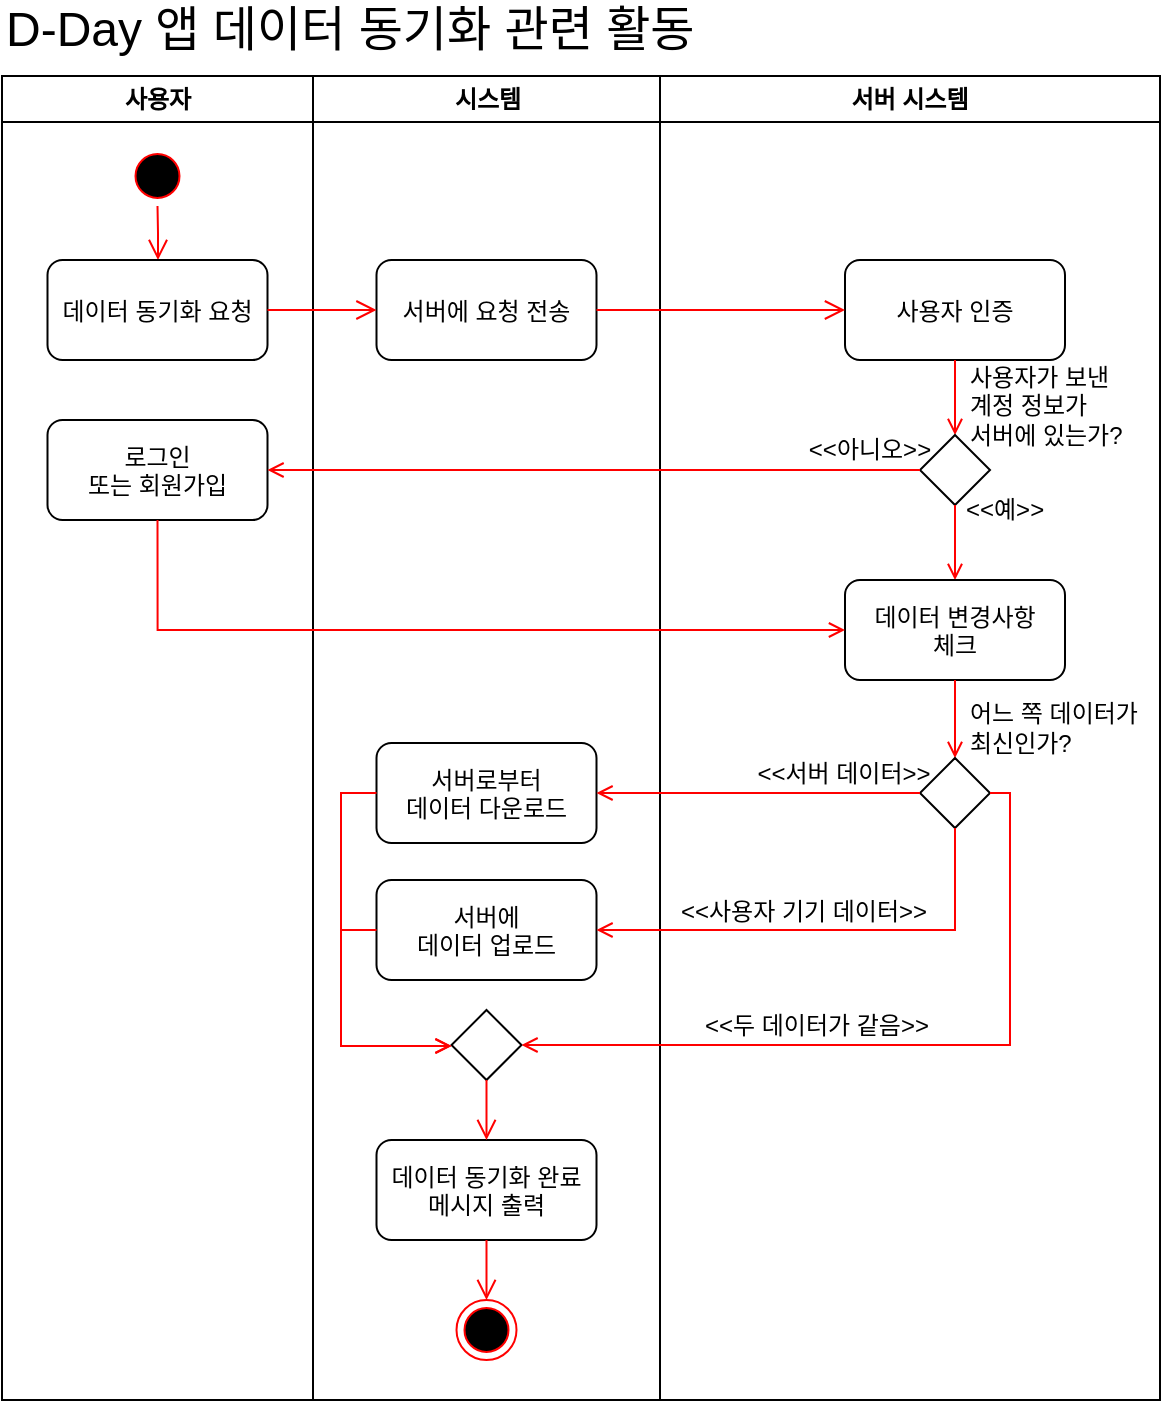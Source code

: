 <mxfile version="26.2.12">
  <diagram name="페이지-1" id="g6CH99r--_x_THVzbAb0">
    <mxGraphModel dx="1429" dy="711" grid="1" gridSize="10" guides="1" tooltips="1" connect="1" arrows="1" fold="1" page="1" pageScale="1" pageWidth="827" pageHeight="1169" math="0" shadow="0">
      <root>
        <mxCell id="0" />
        <mxCell id="1" parent="0" />
        <mxCell id="t_auLCXmTcXrtDB10hNU-1" value="사용자" style="swimlane;whiteSpace=wrap;startSize=23;" parent="1" vertex="1">
          <mxGeometry x="101" y="118" width="155.5" height="662" as="geometry" />
        </mxCell>
        <mxCell id="t_auLCXmTcXrtDB10hNU-2" value="" style="ellipse;shape=startState;fillColor=#000000;strokeColor=#ff0000;" parent="t_auLCXmTcXrtDB10hNU-1" vertex="1">
          <mxGeometry x="62.75" y="35" width="30" height="30" as="geometry" />
        </mxCell>
        <mxCell id="t_auLCXmTcXrtDB10hNU-3" value="" style="edgeStyle=elbowEdgeStyle;elbow=horizontal;verticalAlign=bottom;endArrow=open;endSize=8;strokeColor=#FF0000;endFill=1;rounded=0" parent="t_auLCXmTcXrtDB10hNU-1" source="t_auLCXmTcXrtDB10hNU-2" target="t_auLCXmTcXrtDB10hNU-4" edge="1">
          <mxGeometry x="90" y="40" as="geometry">
            <mxPoint x="77.75" y="105" as="targetPoint" />
          </mxGeometry>
        </mxCell>
        <mxCell id="t_auLCXmTcXrtDB10hNU-4" value="데이터 동기화 요청" style="rounded=1;" parent="t_auLCXmTcXrtDB10hNU-1" vertex="1">
          <mxGeometry x="22.75" y="92" width="110" height="50" as="geometry" />
        </mxCell>
        <mxCell id="t_auLCXmTcXrtDB10hNU-10" value="시스템" style="swimlane;whiteSpace=wrap;container=0;" parent="1" vertex="1">
          <mxGeometry x="256.5" y="118" width="173.5" height="662" as="geometry" />
        </mxCell>
        <mxCell id="FU9CTXAj7MX2D6ZiwL1d-8" value="데이터 동기화 완료&#xa;메시지 출력" style="rounded=1;" vertex="1" parent="t_auLCXmTcXrtDB10hNU-10">
          <mxGeometry x="31.75" y="532" width="110" height="50" as="geometry" />
        </mxCell>
        <mxCell id="FU9CTXAj7MX2D6ZiwL1d-2" value="서버에 요청 전송" style="rounded=1;" vertex="1" parent="t_auLCXmTcXrtDB10hNU-10">
          <mxGeometry x="31.75" y="92" width="110" height="50" as="geometry" />
        </mxCell>
        <mxCell id="t_auLCXmTcXrtDB10hNU-6" value="" style="ellipse;shape=endState;fillColor=#000000;strokeColor=#ff0000" parent="t_auLCXmTcXrtDB10hNU-10" vertex="1">
          <mxGeometry x="71.75" y="612" width="30" height="30" as="geometry" />
        </mxCell>
        <mxCell id="t_auLCXmTcXrtDB10hNU-27" value="" style="rhombus;whiteSpace=wrap;html=1;" parent="t_auLCXmTcXrtDB10hNU-10" vertex="1">
          <mxGeometry x="69.25" y="467" width="35" height="35" as="geometry" />
        </mxCell>
        <mxCell id="t_auLCXmTcXrtDB10hNU-30" value="" style="rounded=0;orthogonalLoop=1;jettySize=auto;html=1;fontSize=12;startSize=8;endSize=8;strokeColor=#FF0000;endArrow=open;endFill=0;exitX=0.5;exitY=1;exitDx=0;exitDy=0;entryX=0.5;entryY=0;entryDx=0;entryDy=0;" parent="t_auLCXmTcXrtDB10hNU-10" source="t_auLCXmTcXrtDB10hNU-27" target="FU9CTXAj7MX2D6ZiwL1d-8" edge="1">
          <mxGeometry relative="1" as="geometry">
            <mxPoint x="149.25" y="199.5" as="sourcePoint" />
            <mxPoint x="208.25" y="199.5" as="targetPoint" />
          </mxGeometry>
        </mxCell>
        <mxCell id="t_auLCXmTcXrtDB10hNU-8" value="서버에&#xa;데이터 업로드" style="rounded=1;" parent="t_auLCXmTcXrtDB10hNU-10" vertex="1">
          <mxGeometry x="31.75" y="402" width="110" height="50" as="geometry" />
        </mxCell>
        <mxCell id="t_auLCXmTcXrtDB10hNU-9" value="" style="endArrow=open;strokeColor=#FF0000;endFill=1;rounded=0;entryX=0;entryY=0.5;entryDx=0;entryDy=0;exitX=0;exitY=0.5;exitDx=0;exitDy=0;edgeStyle=orthogonalEdgeStyle;" parent="t_auLCXmTcXrtDB10hNU-10" source="t_auLCXmTcXrtDB10hNU-8" target="t_auLCXmTcXrtDB10hNU-27" edge="1">
          <mxGeometry relative="1" as="geometry">
            <mxPoint x="217.75" y="422" as="sourcePoint" />
            <mxPoint x="-18" y="427" as="targetPoint" />
            <Array as="points">
              <mxPoint x="14" y="427" />
              <mxPoint x="14" y="485" />
              <mxPoint x="69" y="485" />
            </Array>
          </mxGeometry>
        </mxCell>
        <mxCell id="t_auLCXmTcXrtDB10hNU-25" value="서버로부터&#xa;데이터 다운로드" style="rounded=1;" parent="t_auLCXmTcXrtDB10hNU-10" vertex="1">
          <mxGeometry x="31.75" y="333.5" width="110" height="50" as="geometry" />
        </mxCell>
        <mxCell id="t_auLCXmTcXrtDB10hNU-28" value="" style="endArrow=open;strokeColor=#FF0000;endFill=1;rounded=0;entryX=0;entryY=0.5;entryDx=0;entryDy=0;exitX=0;exitY=0.5;exitDx=0;exitDy=0;edgeStyle=orthogonalEdgeStyle;" parent="t_auLCXmTcXrtDB10hNU-10" source="t_auLCXmTcXrtDB10hNU-25" target="t_auLCXmTcXrtDB10hNU-27" edge="1">
          <mxGeometry relative="1" as="geometry">
            <mxPoint x="49" y="466" as="sourcePoint" />
            <mxPoint x="5" y="536" as="targetPoint" />
            <Array as="points">
              <mxPoint x="14" y="359" />
              <mxPoint x="14" y="485" />
              <mxPoint x="69" y="485" />
            </Array>
          </mxGeometry>
        </mxCell>
        <mxCell id="FU9CTXAj7MX2D6ZiwL1d-10" value="" style="rounded=0;orthogonalLoop=1;jettySize=auto;html=1;fontSize=12;startSize=8;endSize=8;strokeColor=#FF0000;endArrow=open;endFill=0;exitX=0.5;exitY=1;exitDx=0;exitDy=0;entryX=0.5;entryY=0;entryDx=0;entryDy=0;" edge="1" parent="t_auLCXmTcXrtDB10hNU-10" source="FU9CTXAj7MX2D6ZiwL1d-8" target="t_auLCXmTcXrtDB10hNU-6">
          <mxGeometry relative="1" as="geometry">
            <mxPoint x="97" y="517" as="sourcePoint" />
            <mxPoint x="97" y="542" as="targetPoint" />
          </mxGeometry>
        </mxCell>
        <mxCell id="t_auLCXmTcXrtDB10hNU-18" value="D-Day 앱 데이터 동기화 관련 활동" style="text;html=1;align=left;verticalAlign=middle;whiteSpace=wrap;rounded=0;fontSize=24;" parent="1" vertex="1">
          <mxGeometry x="101" y="80" width="385.5" height="30" as="geometry" />
        </mxCell>
        <mxCell id="t_auLCXmTcXrtDB10hNU-19" value="서버 시스템" style="swimlane;whiteSpace=wrap;startSize=23;container=0;" parent="1" vertex="1">
          <mxGeometry x="430" y="118" width="250" height="662" as="geometry" />
        </mxCell>
        <mxCell id="t_auLCXmTcXrtDB10hNU-32" value="사용자 인증" style="rounded=1;" parent="t_auLCXmTcXrtDB10hNU-19" vertex="1">
          <mxGeometry x="92.5" y="92" width="110" height="50" as="geometry" />
        </mxCell>
        <mxCell id="t_auLCXmTcXrtDB10hNU-35" value="&lt;div&gt;사용자가 보낸&lt;/div&gt;&lt;div&gt;계정 정보가&lt;/div&gt;&lt;div&gt;서버에 있는가?&lt;/div&gt;" style="text;html=1;align=left;verticalAlign=middle;whiteSpace=wrap;rounded=0;" parent="t_auLCXmTcXrtDB10hNU-19" vertex="1">
          <mxGeometry x="152.5" y="150" width="90" height="30" as="geometry" />
        </mxCell>
        <mxCell id="t_auLCXmTcXrtDB10hNU-34" value="" style="endArrow=open;strokeColor=#FF0000;endFill=1;rounded=0;exitX=0.5;exitY=1;exitDx=0;exitDy=0;" parent="t_auLCXmTcXrtDB10hNU-19" source="t_auLCXmTcXrtDB10hNU-32" target="t_auLCXmTcXrtDB10hNU-33" edge="1">
          <mxGeometry relative="1" as="geometry">
            <mxPoint x="-290.5" y="197" as="sourcePoint" />
            <mxPoint x="-290.5" y="247" as="targetPoint" />
            <Array as="points" />
          </mxGeometry>
        </mxCell>
        <mxCell id="t_auLCXmTcXrtDB10hNU-42" value="&amp;lt;&amp;lt;아니오&amp;gt;&amp;gt;" style="text;html=1;align=center;verticalAlign=middle;whiteSpace=wrap;rounded=0;" parent="t_auLCXmTcXrtDB10hNU-19" vertex="1">
          <mxGeometry x="70" y="172" width="70" height="30" as="geometry" />
        </mxCell>
        <mxCell id="t_auLCXmTcXrtDB10hNU-33" value="" style="rhombus;whiteSpace=wrap;html=1;" parent="t_auLCXmTcXrtDB10hNU-19" vertex="1">
          <mxGeometry x="130" y="179.5" width="35" height="35" as="geometry" />
        </mxCell>
        <mxCell id="t_auLCXmTcXrtDB10hNU-38" value="&amp;lt;&amp;lt;예&amp;gt;&amp;gt;" style="text;html=1;align=left;verticalAlign=middle;whiteSpace=wrap;rounded=0;" parent="t_auLCXmTcXrtDB10hNU-19" vertex="1">
          <mxGeometry x="151" y="202" width="60" height="30" as="geometry" />
        </mxCell>
        <mxCell id="FU9CTXAj7MX2D6ZiwL1d-4" value="" style="endArrow=open;strokeColor=#FF0000;endFill=1;rounded=0;exitX=0.5;exitY=1;exitDx=0;exitDy=0;entryX=0.5;entryY=0;entryDx=0;entryDy=0;" edge="1" parent="t_auLCXmTcXrtDB10hNU-19" source="t_auLCXmTcXrtDB10hNU-33" target="t_auLCXmTcXrtDB10hNU-22">
          <mxGeometry relative="1" as="geometry">
            <mxPoint x="157.5" y="152" as="sourcePoint" />
            <mxPoint x="157.5" y="190" as="targetPoint" />
            <Array as="points" />
          </mxGeometry>
        </mxCell>
        <mxCell id="t_auLCXmTcXrtDB10hNU-14" value="&amp;lt;&amp;lt;사용자 기기 데이터&amp;gt;&amp;gt;" style="text;html=1;align=center;verticalAlign=middle;whiteSpace=wrap;rounded=0;" parent="t_auLCXmTcXrtDB10hNU-19" vertex="1">
          <mxGeometry x="7" y="403" width="130" height="30" as="geometry" />
        </mxCell>
        <mxCell id="t_auLCXmTcXrtDB10hNU-12" value="&amp;lt;&amp;lt;서버 데이터&amp;gt;&amp;gt;" style="text;html=1;align=center;verticalAlign=middle;whiteSpace=wrap;rounded=0;" parent="t_auLCXmTcXrtDB10hNU-19" vertex="1">
          <mxGeometry x="47" y="334" width="90" height="30" as="geometry" />
        </mxCell>
        <mxCell id="t_auLCXmTcXrtDB10hNU-22" value="데이터 변경사항&#xa;체크" style="rounded=1;" parent="t_auLCXmTcXrtDB10hNU-19" vertex="1">
          <mxGeometry x="92.5" y="252" width="110" height="50" as="geometry" />
        </mxCell>
        <mxCell id="t_auLCXmTcXrtDB10hNU-15" value="" style="endArrow=open;strokeColor=#FF0000;endFill=1;rounded=0;entryX=0.5;entryY=0;entryDx=0;entryDy=0;exitX=0.25;exitY=1;exitDx=0;exitDy=0;" parent="t_auLCXmTcXrtDB10hNU-19" target="t_auLCXmTcXrtDB10hNU-13" edge="1">
          <mxGeometry relative="1" as="geometry">
            <mxPoint x="147.5" y="302" as="sourcePoint" />
            <mxPoint x="85" y="514.5" as="targetPoint" />
            <Array as="points" />
          </mxGeometry>
        </mxCell>
        <mxCell id="t_auLCXmTcXrtDB10hNU-13" value="" style="rhombus;whiteSpace=wrap;html=1;" parent="t_auLCXmTcXrtDB10hNU-19" vertex="1">
          <mxGeometry x="130" y="341" width="35" height="35" as="geometry" />
        </mxCell>
        <mxCell id="t_auLCXmTcXrtDB10hNU-17" value="어느 쪽 데이터가&lt;div&gt;최신인가?&lt;/div&gt;" style="text;html=1;align=left;verticalAlign=middle;whiteSpace=wrap;rounded=0;" parent="t_auLCXmTcXrtDB10hNU-19" vertex="1">
          <mxGeometry x="153" y="311" width="89.5" height="30" as="geometry" />
        </mxCell>
        <mxCell id="t_auLCXmTcXrtDB10hNU-20" value="" style="edgeStyle=none;curved=1;rounded=0;orthogonalLoop=1;jettySize=auto;html=1;fontSize=12;startSize=8;endSize=8;strokeColor=#FF0000;endArrow=open;endFill=0;entryX=0;entryY=0.5;entryDx=0;entryDy=0;" parent="1" source="t_auLCXmTcXrtDB10hNU-4" target="FU9CTXAj7MX2D6ZiwL1d-2" edge="1">
          <mxGeometry relative="1" as="geometry" />
        </mxCell>
        <mxCell id="FU9CTXAj7MX2D6ZiwL1d-3" value="" style="edgeStyle=none;curved=1;rounded=0;orthogonalLoop=1;jettySize=auto;html=1;fontSize=12;startSize=8;endSize=8;strokeColor=#FF0000;endArrow=open;endFill=0;entryX=0;entryY=0.5;entryDx=0;entryDy=0;exitX=1;exitY=0.5;exitDx=0;exitDy=0;" edge="1" parent="1" source="FU9CTXAj7MX2D6ZiwL1d-2" target="t_auLCXmTcXrtDB10hNU-32">
          <mxGeometry relative="1" as="geometry">
            <mxPoint x="244" y="245" as="sourcePoint" />
            <mxPoint x="307" y="245" as="targetPoint" />
          </mxGeometry>
        </mxCell>
        <mxCell id="t_auLCXmTcXrtDB10hNU-29" value="" style="endArrow=open;strokeColor=#FF0000;endFill=1;rounded=0;entryX=1;entryY=0.5;entryDx=0;entryDy=0;exitX=1;exitY=0.5;exitDx=0;exitDy=0;edgeStyle=orthogonalEdgeStyle;" parent="1" source="t_auLCXmTcXrtDB10hNU-13" target="t_auLCXmTcXrtDB10hNU-27" edge="1">
          <mxGeometry relative="1" as="geometry">
            <mxPoint x="666.5" y="549" as="sourcePoint" />
            <mxPoint x="622.5" y="716" as="targetPoint" />
          </mxGeometry>
        </mxCell>
        <mxCell id="t_auLCXmTcXrtDB10hNU-23" value="" style="endArrow=open;strokeColor=#FF0000;endFill=1;rounded=0;entryX=1;entryY=0.5;entryDx=0;entryDy=0;exitX=0.5;exitY=1;exitDx=0;exitDy=0;edgeStyle=orthogonalEdgeStyle;" parent="1" source="t_auLCXmTcXrtDB10hNU-13" target="t_auLCXmTcXrtDB10hNU-8" edge="1">
          <mxGeometry relative="1" as="geometry">
            <mxPoint x="636.5" y="499" as="sourcePoint" />
            <mxPoint x="594.5" y="459" as="targetPoint" />
          </mxGeometry>
        </mxCell>
        <mxCell id="t_auLCXmTcXrtDB10hNU-26" value="" style="endArrow=open;strokeColor=#FF0000;endFill=1;rounded=0;entryX=1;entryY=0.5;entryDx=0;entryDy=0;exitX=0;exitY=0.5;exitDx=0;exitDy=0;edgeStyle=orthogonalEdgeStyle;" parent="1" source="t_auLCXmTcXrtDB10hNU-13" target="t_auLCXmTcXrtDB10hNU-25" edge="1">
          <mxGeometry relative="1" as="geometry">
            <mxPoint x="594.5" y="514" as="sourcePoint" />
            <mxPoint x="406.5" y="584" as="targetPoint" />
          </mxGeometry>
        </mxCell>
        <mxCell id="t_auLCXmTcXrtDB10hNU-39" value="로그인&#xa;또는 회원가입" style="rounded=1;" parent="1" vertex="1">
          <mxGeometry x="123.75" y="290" width="110" height="50" as="geometry" />
        </mxCell>
        <mxCell id="t_auLCXmTcXrtDB10hNU-40" value="" style="edgeStyle=orthogonalEdgeStyle;rounded=0;orthogonalLoop=1;jettySize=auto;html=1;endArrow=open;endFill=0;strokeColor=#FF0000;entryX=1;entryY=0.5;entryDx=0;entryDy=0;exitX=0;exitY=0.5;exitDx=0;exitDy=0;" parent="1" source="t_auLCXmTcXrtDB10hNU-33" target="t_auLCXmTcXrtDB10hNU-39" edge="1">
          <mxGeometry relative="1" as="geometry">
            <mxPoint x="405.5" y="245" as="sourcePoint" />
            <mxPoint x="594.5" y="270" as="targetPoint" />
          </mxGeometry>
        </mxCell>
        <mxCell id="FU9CTXAj7MX2D6ZiwL1d-1" value="" style="edgeStyle=orthogonalEdgeStyle;rounded=0;orthogonalLoop=1;jettySize=auto;html=1;endArrow=open;endFill=0;strokeColor=#FF0000;exitX=0.5;exitY=1;exitDx=0;exitDy=0;entryX=0;entryY=0.5;entryDx=0;entryDy=0;" edge="1" parent="1" source="t_auLCXmTcXrtDB10hNU-39" target="t_auLCXmTcXrtDB10hNU-22">
          <mxGeometry relative="1" as="geometry">
            <mxPoint x="182" y="383" as="sourcePoint" />
            <mxPoint x="296.5" y="425" as="targetPoint" />
          </mxGeometry>
        </mxCell>
        <mxCell id="t_auLCXmTcXrtDB10hNU-31" value="&amp;lt;&amp;lt;두 데이터가 같음&amp;gt;&amp;gt;" style="text;html=1;align=center;verticalAlign=middle;whiteSpace=wrap;rounded=0;" parent="1" vertex="1">
          <mxGeometry x="450" y="578" width="117" height="30" as="geometry" />
        </mxCell>
      </root>
    </mxGraphModel>
  </diagram>
</mxfile>
